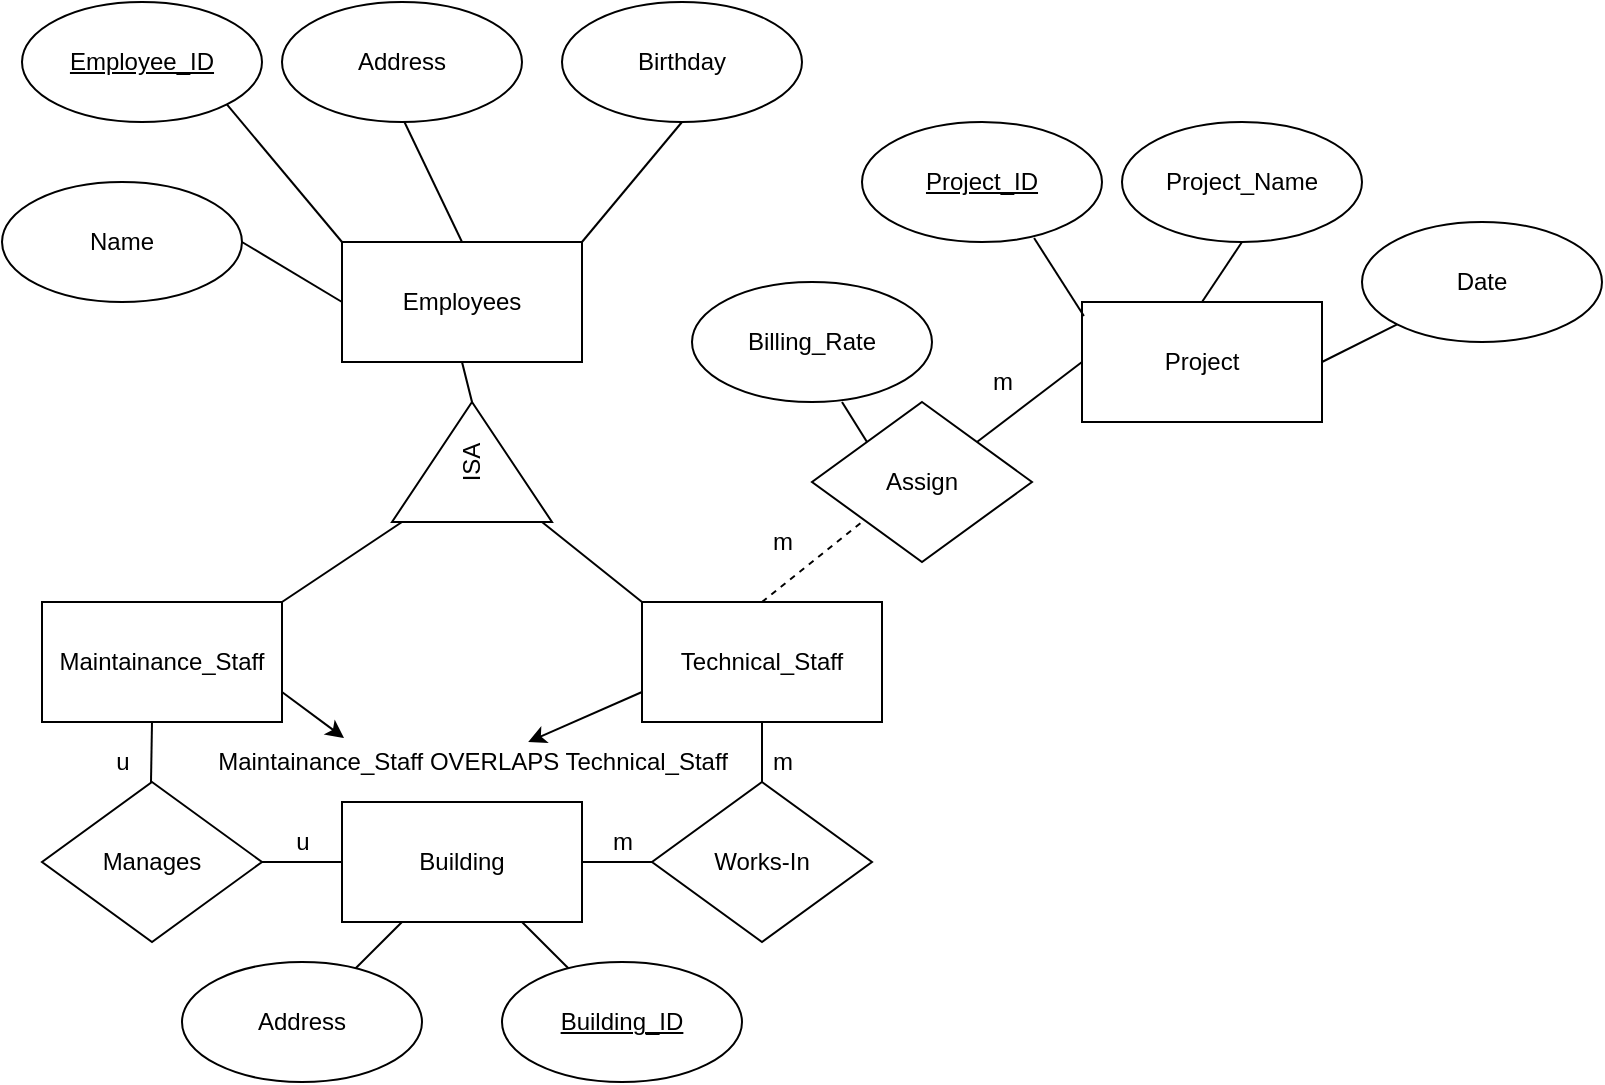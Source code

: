 <mxfile version="14.1.8" type="device"><diagram id="4AIph_wdIbTRit5N481u" name="Page-1"><mxGraphModel dx="568" dy="458" grid="1" gridSize="10" guides="1" tooltips="1" connect="1" arrows="1" fold="1" page="1" pageScale="1" pageWidth="850" pageHeight="1100" math="0" shadow="0"><root><mxCell id="0"/><mxCell id="1" parent="0"/><mxCell id="Etp1CLpxxuOqbkqalklf-1" value="Employees" style="rounded=0;whiteSpace=wrap;html=1;" vertex="1" parent="1"><mxGeometry x="190" y="120" width="120" height="60" as="geometry"/></mxCell><mxCell id="Etp1CLpxxuOqbkqalklf-2" value="&lt;u&gt;Employee_ID&lt;/u&gt;" style="ellipse;whiteSpace=wrap;html=1;" vertex="1" parent="1"><mxGeometry x="30" width="120" height="60" as="geometry"/></mxCell><mxCell id="Etp1CLpxxuOqbkqalklf-8" value="" style="endArrow=none;html=1;entryX=1;entryY=1;entryDx=0;entryDy=0;exitX=0;exitY=0;exitDx=0;exitDy=0;" edge="1" parent="1" source="Etp1CLpxxuOqbkqalklf-1" target="Etp1CLpxxuOqbkqalklf-2"><mxGeometry width="50" height="50" relative="1" as="geometry"><mxPoint x="350" y="230" as="sourcePoint"/><mxPoint x="400" y="180" as="targetPoint"/></mxGeometry></mxCell><mxCell id="Etp1CLpxxuOqbkqalklf-9" value="Address" style="ellipse;whiteSpace=wrap;html=1;" vertex="1" parent="1"><mxGeometry x="160" width="120" height="60" as="geometry"/></mxCell><mxCell id="Etp1CLpxxuOqbkqalklf-10" value="Name" style="ellipse;whiteSpace=wrap;html=1;" vertex="1" parent="1"><mxGeometry x="20" y="90" width="120" height="60" as="geometry"/></mxCell><mxCell id="Etp1CLpxxuOqbkqalklf-12" value="" style="endArrow=none;html=1;entryX=1;entryY=0.5;entryDx=0;entryDy=0;exitX=0;exitY=0.5;exitDx=0;exitDy=0;" edge="1" parent="1" source="Etp1CLpxxuOqbkqalklf-1" target="Etp1CLpxxuOqbkqalklf-10"><mxGeometry width="50" height="50" relative="1" as="geometry"><mxPoint x="177.57" y="258.79" as="sourcePoint"/><mxPoint x="119.996" y="190.003" as="targetPoint"/></mxGeometry></mxCell><mxCell id="Etp1CLpxxuOqbkqalklf-13" value="" style="endArrow=none;html=1;entryX=1;entryY=1;entryDx=0;entryDy=0;exitX=0.5;exitY=0;exitDx=0;exitDy=0;" edge="1" parent="1" source="Etp1CLpxxuOqbkqalklf-1"><mxGeometry width="50" height="50" relative="1" as="geometry"><mxPoint x="278.79" y="128.79" as="sourcePoint"/><mxPoint x="221.216" y="60.003" as="targetPoint"/></mxGeometry></mxCell><mxCell id="Etp1CLpxxuOqbkqalklf-14" value="Birthday" style="ellipse;whiteSpace=wrap;html=1;" vertex="1" parent="1"><mxGeometry x="300" width="120" height="60" as="geometry"/></mxCell><mxCell id="Etp1CLpxxuOqbkqalklf-16" value="" style="endArrow=none;html=1;entryX=0.5;entryY=1;entryDx=0;entryDy=0;exitX=1;exitY=0;exitDx=0;exitDy=0;" edge="1" parent="1" source="Etp1CLpxxuOqbkqalklf-1" target="Etp1CLpxxuOqbkqalklf-14"><mxGeometry width="50" height="50" relative="1" as="geometry"><mxPoint x="378.78" y="120" as="sourcePoint"/><mxPoint x="349.996" y="60.003" as="targetPoint"/></mxGeometry></mxCell><mxCell id="Etp1CLpxxuOqbkqalklf-17" value="ISA" style="triangle;whiteSpace=wrap;html=1;rotation=-90;" vertex="1" parent="1"><mxGeometry x="225" y="190" width="60" height="80" as="geometry"/></mxCell><mxCell id="Etp1CLpxxuOqbkqalklf-19" value="" style="endArrow=none;html=1;exitX=1;exitY=0.5;exitDx=0;exitDy=0;" edge="1" parent="1" source="Etp1CLpxxuOqbkqalklf-17"><mxGeometry width="50" height="50" relative="1" as="geometry"><mxPoint x="300" y="180" as="sourcePoint"/><mxPoint x="250" y="180" as="targetPoint"/></mxGeometry></mxCell><mxCell id="Etp1CLpxxuOqbkqalklf-56" style="edgeStyle=none;rounded=0;orthogonalLoop=1;jettySize=auto;html=1;exitX=1;exitY=0.75;exitDx=0;exitDy=0;entryX=0.263;entryY=-0.1;entryDx=0;entryDy=0;entryPerimeter=0;" edge="1" parent="1" source="Etp1CLpxxuOqbkqalklf-20" target="Etp1CLpxxuOqbkqalklf-55"><mxGeometry relative="1" as="geometry"/></mxCell><mxCell id="Etp1CLpxxuOqbkqalklf-20" value="Maintainance_Staff" style="rounded=0;whiteSpace=wrap;html=1;" vertex="1" parent="1"><mxGeometry x="40" y="300" width="120" height="60" as="geometry"/></mxCell><mxCell id="Etp1CLpxxuOqbkqalklf-57" style="edgeStyle=none;rounded=0;orthogonalLoop=1;jettySize=auto;html=1;exitX=0;exitY=0.75;exitDx=0;exitDy=0;entryX=0.604;entryY=0;entryDx=0;entryDy=0;entryPerimeter=0;" edge="1" parent="1" source="Etp1CLpxxuOqbkqalklf-21" target="Etp1CLpxxuOqbkqalklf-55"><mxGeometry relative="1" as="geometry"/></mxCell><mxCell id="Etp1CLpxxuOqbkqalklf-21" value="Technical_Staff" style="rounded=0;whiteSpace=wrap;html=1;" vertex="1" parent="1"><mxGeometry x="340" y="300" width="120" height="60" as="geometry"/></mxCell><mxCell id="Etp1CLpxxuOqbkqalklf-22" value="" style="endArrow=none;html=1;entryX=1;entryY=0;entryDx=0;entryDy=0;" edge="1" parent="1" target="Etp1CLpxxuOqbkqalklf-20"><mxGeometry width="50" height="50" relative="1" as="geometry"><mxPoint x="220" y="260" as="sourcePoint"/><mxPoint x="170" y="230" as="targetPoint"/></mxGeometry></mxCell><mxCell id="Etp1CLpxxuOqbkqalklf-23" value="" style="endArrow=none;html=1;entryX=1;entryY=0.5;entryDx=0;entryDy=0;exitX=0;exitY=0;exitDx=0;exitDy=0;" edge="1" parent="1" source="Etp1CLpxxuOqbkqalklf-21"><mxGeometry width="50" height="50" relative="1" as="geometry"><mxPoint x="340" y="290" as="sourcePoint"/><mxPoint x="290" y="260" as="targetPoint"/></mxGeometry></mxCell><mxCell id="Etp1CLpxxuOqbkqalklf-24" value="Works-In" style="rhombus;whiteSpace=wrap;html=1;" vertex="1" parent="1"><mxGeometry x="345" y="390" width="110" height="80" as="geometry"/></mxCell><mxCell id="Etp1CLpxxuOqbkqalklf-26" value="Building" style="rounded=0;whiteSpace=wrap;html=1;" vertex="1" parent="1"><mxGeometry x="190" y="400" width="120" height="60" as="geometry"/></mxCell><mxCell id="Etp1CLpxxuOqbkqalklf-28" value="" style="endArrow=none;html=1;exitX=0.5;exitY=0;exitDx=0;exitDy=0;" edge="1" parent="1" source="Etp1CLpxxuOqbkqalklf-24"><mxGeometry width="50" height="50" relative="1" as="geometry"><mxPoint x="450" y="370" as="sourcePoint"/><mxPoint x="400" y="360" as="targetPoint"/></mxGeometry></mxCell><mxCell id="Etp1CLpxxuOqbkqalklf-29" value="" style="endArrow=none;html=1;entryX=1;entryY=0.5;entryDx=0;entryDy=0;exitX=0;exitY=0;exitDx=0;exitDy=0;" edge="1" parent="1" target="Etp1CLpxxuOqbkqalklf-26"><mxGeometry width="50" height="50" relative="1" as="geometry"><mxPoint x="345" y="430" as="sourcePoint"/><mxPoint x="295" y="390" as="targetPoint"/></mxGeometry></mxCell><mxCell id="Etp1CLpxxuOqbkqalklf-30" value="m" style="text;html=1;align=center;verticalAlign=middle;resizable=0;points=[];autosize=1;" vertex="1" parent="1"><mxGeometry x="315" y="410" width="30" height="20" as="geometry"/></mxCell><mxCell id="Etp1CLpxxuOqbkqalklf-33" value="Manages" style="rhombus;whiteSpace=wrap;html=1;" vertex="1" parent="1"><mxGeometry x="40" y="390" width="110" height="80" as="geometry"/></mxCell><mxCell id="Etp1CLpxxuOqbkqalklf-35" value="" style="endArrow=none;html=1;exitX=0.5;exitY=0;exitDx=0;exitDy=0;" edge="1" parent="1"><mxGeometry width="50" height="50" relative="1" as="geometry"><mxPoint x="94.5" y="390" as="sourcePoint"/><mxPoint x="95" y="360" as="targetPoint"/></mxGeometry></mxCell><mxCell id="Etp1CLpxxuOqbkqalklf-36" value="" style="endArrow=none;html=1;entryX=1;entryY=0.5;entryDx=0;entryDy=0;exitX=0;exitY=0.5;exitDx=0;exitDy=0;" edge="1" parent="1" source="Etp1CLpxxuOqbkqalklf-26" target="Etp1CLpxxuOqbkqalklf-33"><mxGeometry width="50" height="50" relative="1" as="geometry"><mxPoint x="180" y="430" as="sourcePoint"/><mxPoint x="420" y="350" as="targetPoint"/></mxGeometry></mxCell><mxCell id="Etp1CLpxxuOqbkqalklf-37" value="u" style="text;html=1;align=center;verticalAlign=middle;resizable=0;points=[];autosize=1;" vertex="1" parent="1"><mxGeometry x="160" y="410" width="20" height="20" as="geometry"/></mxCell><mxCell id="Etp1CLpxxuOqbkqalklf-39" value="Assign" style="rhombus;whiteSpace=wrap;html=1;" vertex="1" parent="1"><mxGeometry x="425" y="200" width="110" height="80" as="geometry"/></mxCell><mxCell id="Etp1CLpxxuOqbkqalklf-40" value="" style="endArrow=none;html=1;exitX=0.5;exitY=0;exitDx=0;exitDy=0;dashed=1;" edge="1" parent="1" source="Etp1CLpxxuOqbkqalklf-21"><mxGeometry width="50" height="50" relative="1" as="geometry"><mxPoint x="290" y="270" as="sourcePoint"/><mxPoint x="450" y="260" as="targetPoint"/></mxGeometry></mxCell><mxCell id="Etp1CLpxxuOqbkqalklf-41" value="" style="endArrow=none;html=1;entryX=0;entryY=0;entryDx=0;entryDy=0;" edge="1" parent="1" target="Etp1CLpxxuOqbkqalklf-39"><mxGeometry width="50" height="50" relative="1" as="geometry"><mxPoint x="440" y="200" as="sourcePoint"/><mxPoint x="460" y="220" as="targetPoint"/></mxGeometry></mxCell><mxCell id="Etp1CLpxxuOqbkqalklf-42" value="Billing_Rate" style="ellipse;whiteSpace=wrap;html=1;" vertex="1" parent="1"><mxGeometry x="365" y="140" width="120" height="60" as="geometry"/></mxCell><mxCell id="Etp1CLpxxuOqbkqalklf-43" value="Project" style="rounded=0;whiteSpace=wrap;html=1;" vertex="1" parent="1"><mxGeometry x="560" y="150" width="120" height="60" as="geometry"/></mxCell><mxCell id="Etp1CLpxxuOqbkqalklf-44" value="m" style="text;html=1;align=center;verticalAlign=middle;resizable=0;points=[];autosize=1;" vertex="1" parent="1"><mxGeometry x="395" y="260" width="30" height="20" as="geometry"/></mxCell><mxCell id="Etp1CLpxxuOqbkqalklf-45" value="" style="endArrow=none;html=1;entryX=0;entryY=0.5;entryDx=0;entryDy=0;exitX=1;exitY=0;exitDx=0;exitDy=0;" edge="1" parent="1" source="Etp1CLpxxuOqbkqalklf-39" target="Etp1CLpxxuOqbkqalklf-43"><mxGeometry width="50" height="50" relative="1" as="geometry"><mxPoint x="600" y="270" as="sourcePoint"/><mxPoint x="650" y="220" as="targetPoint"/></mxGeometry></mxCell><mxCell id="Etp1CLpxxuOqbkqalklf-46" value="m" style="text;html=1;align=center;verticalAlign=middle;resizable=0;points=[];autosize=1;" vertex="1" parent="1"><mxGeometry x="505" y="180" width="30" height="20" as="geometry"/></mxCell><mxCell id="Etp1CLpxxuOqbkqalklf-48" value="" style="endArrow=none;html=1;entryX=0.008;entryY=0.117;entryDx=0;entryDy=0;entryPerimeter=0;exitX=0.717;exitY=0.967;exitDx=0;exitDy=0;exitPerimeter=0;" edge="1" parent="1" source="Etp1CLpxxuOqbkqalklf-49" target="Etp1CLpxxuOqbkqalklf-43"><mxGeometry width="50" height="50" relative="1" as="geometry"><mxPoint x="540" y="120" as="sourcePoint"/><mxPoint x="650" y="220" as="targetPoint"/></mxGeometry></mxCell><mxCell id="Etp1CLpxxuOqbkqalklf-49" value="&lt;u&gt;Project_ID&lt;/u&gt;" style="ellipse;whiteSpace=wrap;html=1;" vertex="1" parent="1"><mxGeometry x="450" y="60" width="120" height="60" as="geometry"/></mxCell><mxCell id="Etp1CLpxxuOqbkqalklf-50" value="Project_Name" style="ellipse;whiteSpace=wrap;html=1;" vertex="1" parent="1"><mxGeometry x="580" y="60" width="120" height="60" as="geometry"/></mxCell><mxCell id="Etp1CLpxxuOqbkqalklf-51" value="" style="endArrow=none;html=1;entryX=0.5;entryY=1;entryDx=0;entryDy=0;exitX=0.5;exitY=0;exitDx=0;exitDy=0;" edge="1" parent="1" source="Etp1CLpxxuOqbkqalklf-43" target="Etp1CLpxxuOqbkqalklf-50"><mxGeometry width="50" height="50" relative="1" as="geometry"><mxPoint x="600" y="270" as="sourcePoint"/><mxPoint x="650" y="220" as="targetPoint"/></mxGeometry></mxCell><mxCell id="Etp1CLpxxuOqbkqalklf-53" value="Date" style="ellipse;whiteSpace=wrap;html=1;" vertex="1" parent="1"><mxGeometry x="700" y="110" width="120" height="60" as="geometry"/></mxCell><mxCell id="Etp1CLpxxuOqbkqalklf-54" value="" style="endArrow=none;html=1;entryX=0;entryY=1;entryDx=0;entryDy=0;exitX=1;exitY=0.5;exitDx=0;exitDy=0;" edge="1" parent="1" source="Etp1CLpxxuOqbkqalklf-43" target="Etp1CLpxxuOqbkqalklf-53"><mxGeometry width="50" height="50" relative="1" as="geometry"><mxPoint x="600" y="270" as="sourcePoint"/><mxPoint x="650" y="220" as="targetPoint"/></mxGeometry></mxCell><mxCell id="Etp1CLpxxuOqbkqalklf-55" value="Maintainance_Staff OVERLAPS Technical_Staff" style="text;html=1;align=center;verticalAlign=middle;resizable=0;points=[];autosize=1;" vertex="1" parent="1"><mxGeometry x="120" y="370" width="270" height="20" as="geometry"/></mxCell><mxCell id="Etp1CLpxxuOqbkqalklf-58" value="u" style="text;html=1;align=center;verticalAlign=middle;resizable=0;points=[];autosize=1;" vertex="1" parent="1"><mxGeometry x="70" y="370" width="20" height="20" as="geometry"/></mxCell><mxCell id="Etp1CLpxxuOqbkqalklf-59" value="m" style="text;html=1;align=center;verticalAlign=middle;resizable=0;points=[];autosize=1;" vertex="1" parent="1"><mxGeometry x="395" y="370" width="30" height="20" as="geometry"/></mxCell><mxCell id="Etp1CLpxxuOqbkqalklf-60" value="Address" style="ellipse;whiteSpace=wrap;html=1;" vertex="1" parent="1"><mxGeometry x="110" y="480" width="120" height="60" as="geometry"/></mxCell><mxCell id="Etp1CLpxxuOqbkqalklf-61" value="&lt;u&gt;Building_ID&lt;/u&gt;" style="ellipse;whiteSpace=wrap;html=1;" vertex="1" parent="1"><mxGeometry x="270" y="480" width="120" height="60" as="geometry"/></mxCell><mxCell id="Etp1CLpxxuOqbkqalklf-62" value="" style="endArrow=none;html=1;entryX=0.25;entryY=1;entryDx=0;entryDy=0;" edge="1" parent="1" source="Etp1CLpxxuOqbkqalklf-60" target="Etp1CLpxxuOqbkqalklf-26"><mxGeometry width="50" height="50" relative="1" as="geometry"><mxPoint x="300" y="330" as="sourcePoint"/><mxPoint x="350" y="280" as="targetPoint"/></mxGeometry></mxCell><mxCell id="Etp1CLpxxuOqbkqalklf-64" value="" style="endArrow=none;html=1;entryX=0.75;entryY=1;entryDx=0;entryDy=0;" edge="1" parent="1" source="Etp1CLpxxuOqbkqalklf-61" target="Etp1CLpxxuOqbkqalklf-26"><mxGeometry width="50" height="50" relative="1" as="geometry"><mxPoint x="300" y="330" as="sourcePoint"/><mxPoint x="350" y="280" as="targetPoint"/></mxGeometry></mxCell></root></mxGraphModel></diagram></mxfile>